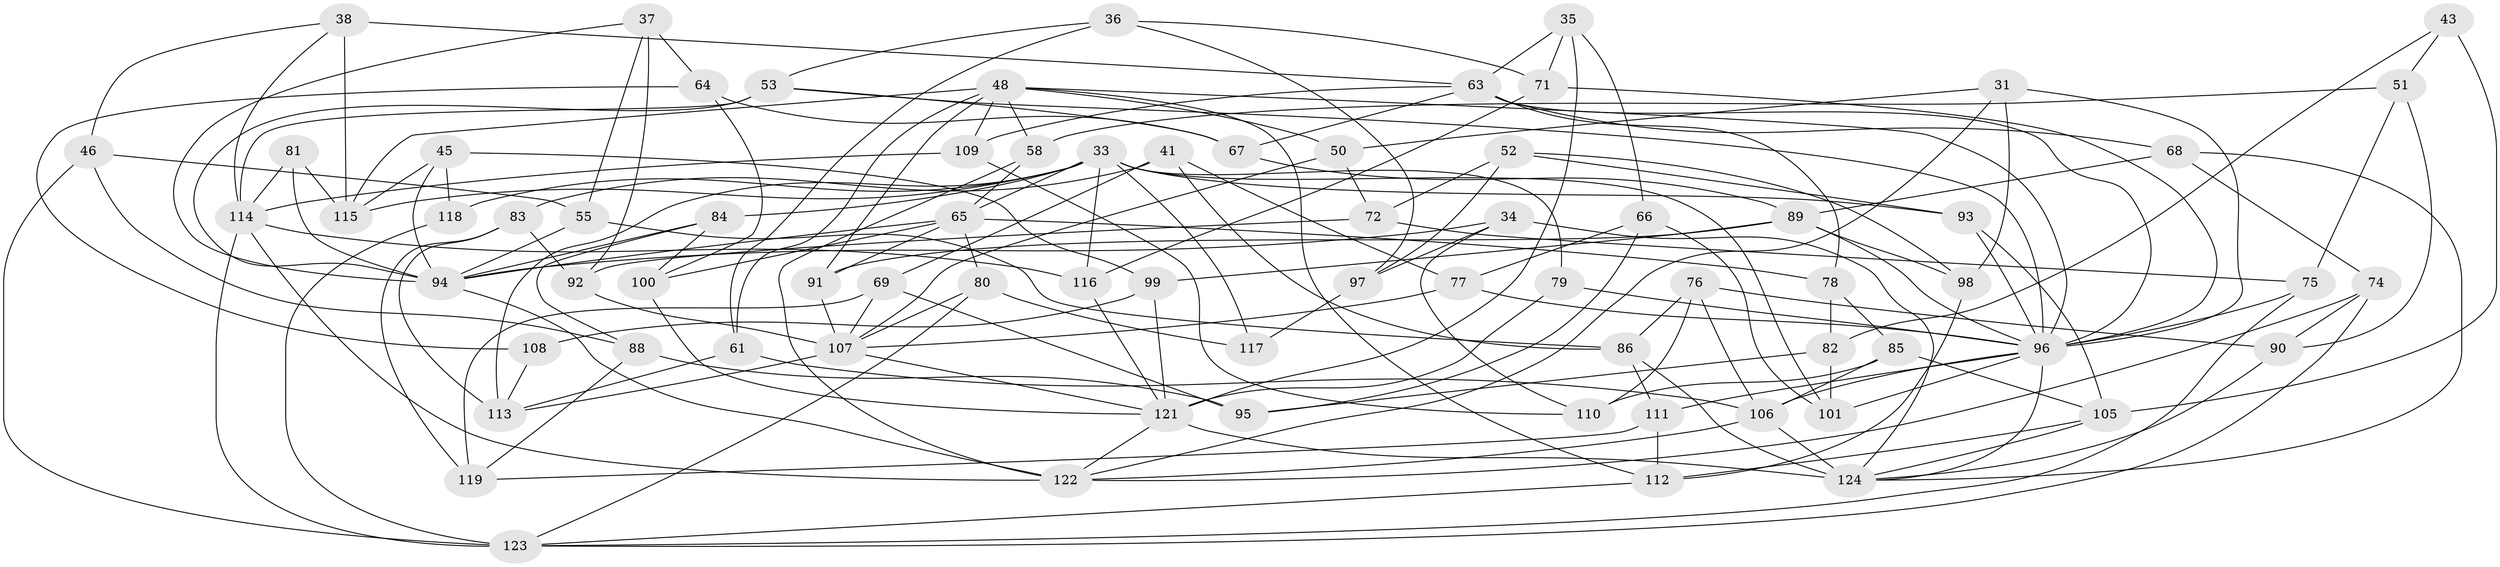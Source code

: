 // original degree distribution, {4: 1.0}
// Generated by graph-tools (version 1.1) at 2025/03/03/04/25 22:03:51]
// undirected, 74 vertices, 176 edges
graph export_dot {
graph [start="1"]
  node [color=gray90,style=filled];
  31;
  33 [super="+1+15+11+32"];
  34;
  35;
  36;
  37;
  38 [super="+3"];
  41;
  43;
  45;
  46;
  48 [super="+30+39"];
  50;
  51;
  52;
  53 [super="+29"];
  55 [super="+6"];
  58;
  61;
  63 [super="+40"];
  64;
  65 [super="+57"];
  66;
  67;
  68;
  69;
  71;
  72;
  74;
  75;
  76;
  77;
  78;
  79 [super="+62"];
  80;
  81;
  82;
  83;
  84;
  85;
  86 [super="+73"];
  88;
  89 [super="+27"];
  90;
  91;
  92;
  93;
  94 [super="+17+49"];
  95;
  96 [super="+24+54+44"];
  97;
  98;
  99;
  100;
  101 [super="+70"];
  105 [super="+12"];
  106 [super="+18"];
  107 [super="+25+47"];
  108;
  109;
  110;
  111 [super="+102"];
  112 [super="+103"];
  113 [super="+60"];
  114 [super="+16+87"];
  115 [super="+20"];
  116;
  117;
  118;
  119;
  121 [super="+56+42"];
  122 [super="+5+59"];
  123 [super="+104"];
  124 [super="+120"];
  31 -- 98;
  31 -- 50;
  31 -- 122;
  31 -- 96;
  33 -- 117 [weight=2];
  33 -- 116;
  33 -- 113;
  33 -- 115;
  33 -- 118 [weight=2];
  33 -- 79 [weight=2];
  33 -- 65;
  33 -- 84;
  33 -- 101 [weight=2];
  33 -- 93;
  34 -- 110;
  34 -- 97;
  34 -- 94;
  34 -- 124;
  35 -- 71;
  35 -- 121;
  35 -- 66;
  35 -- 63;
  36 -- 97;
  36 -- 71;
  36 -- 61;
  36 -- 53;
  37 -- 92;
  37 -- 64;
  37 -- 55;
  37 -- 94;
  38 -- 115 [weight=2];
  38 -- 46;
  38 -- 63 [weight=2];
  38 -- 114;
  41 -- 83;
  41 -- 69;
  41 -- 77;
  41 -- 86;
  43 -- 51;
  43 -- 82;
  43 -- 105 [weight=2];
  45 -- 99;
  45 -- 118;
  45 -- 115;
  45 -- 94;
  46 -- 88;
  46 -- 55;
  46 -- 123;
  48 -- 91;
  48 -- 112;
  48 -- 109;
  48 -- 96;
  48 -- 61;
  48 -- 50;
  48 -- 115;
  48 -- 58;
  50 -- 72;
  50 -- 107;
  51 -- 58;
  51 -- 75;
  51 -- 90;
  52 -- 97;
  52 -- 72;
  52 -- 98;
  52 -- 93;
  53 -- 67;
  53 -- 94 [weight=2];
  53 -- 114;
  53 -- 96;
  55 -- 94 [weight=2];
  55 -- 86 [weight=2];
  58 -- 122;
  58 -- 65;
  61 -- 113;
  61 -- 106;
  63 -- 68;
  63 -- 109;
  63 -- 67;
  63 -- 78;
  63 -- 96;
  64 -- 100;
  64 -- 67;
  64 -- 108;
  65 -- 78;
  65 -- 91;
  65 -- 94 [weight=2];
  65 -- 80;
  65 -- 100;
  66 -- 101;
  66 -- 95;
  66 -- 77;
  67 -- 89;
  68 -- 89;
  68 -- 74;
  68 -- 124;
  69 -- 119;
  69 -- 95;
  69 -- 107;
  71 -- 116;
  71 -- 96;
  72 -- 92;
  72 -- 75;
  74 -- 90;
  74 -- 123;
  74 -- 122;
  75 -- 96;
  75 -- 123;
  76 -- 90;
  76 -- 110;
  76 -- 106;
  76 -- 86;
  77 -- 96;
  77 -- 107;
  78 -- 82;
  78 -- 85;
  79 -- 96 [weight=2];
  79 -- 121 [weight=2];
  80 -- 117;
  80 -- 123;
  80 -- 107;
  81 -- 94 [weight=2];
  81 -- 115;
  81 -- 114;
  82 -- 95;
  82 -- 101;
  83 -- 92;
  83 -- 113;
  83 -- 119;
  84 -- 100;
  84 -- 88;
  84 -- 94;
  85 -- 110;
  85 -- 105;
  85 -- 106;
  86 -- 111 [weight=2];
  86 -- 124 [weight=2];
  88 -- 119;
  88 -- 95;
  89 -- 99;
  89 -- 96;
  89 -- 98;
  89 -- 91;
  90 -- 124;
  91 -- 107;
  92 -- 107;
  93 -- 105;
  93 -- 96;
  94 -- 122 [weight=2];
  96 -- 106;
  96 -- 111;
  96 -- 101 [weight=2];
  96 -- 124;
  97 -- 117;
  98 -- 112;
  99 -- 108;
  99 -- 121;
  100 -- 121;
  105 -- 112;
  105 -- 124;
  106 -- 124;
  106 -- 122;
  107 -- 121;
  107 -- 113;
  108 -- 113 [weight=2];
  109 -- 110;
  109 -- 114;
  111 -- 112 [weight=2];
  111 -- 119;
  112 -- 123;
  114 -- 123 [weight=2];
  114 -- 122;
  114 -- 116;
  116 -- 121;
  118 -- 123;
  121 -- 122;
  121 -- 124 [weight=2];
}
